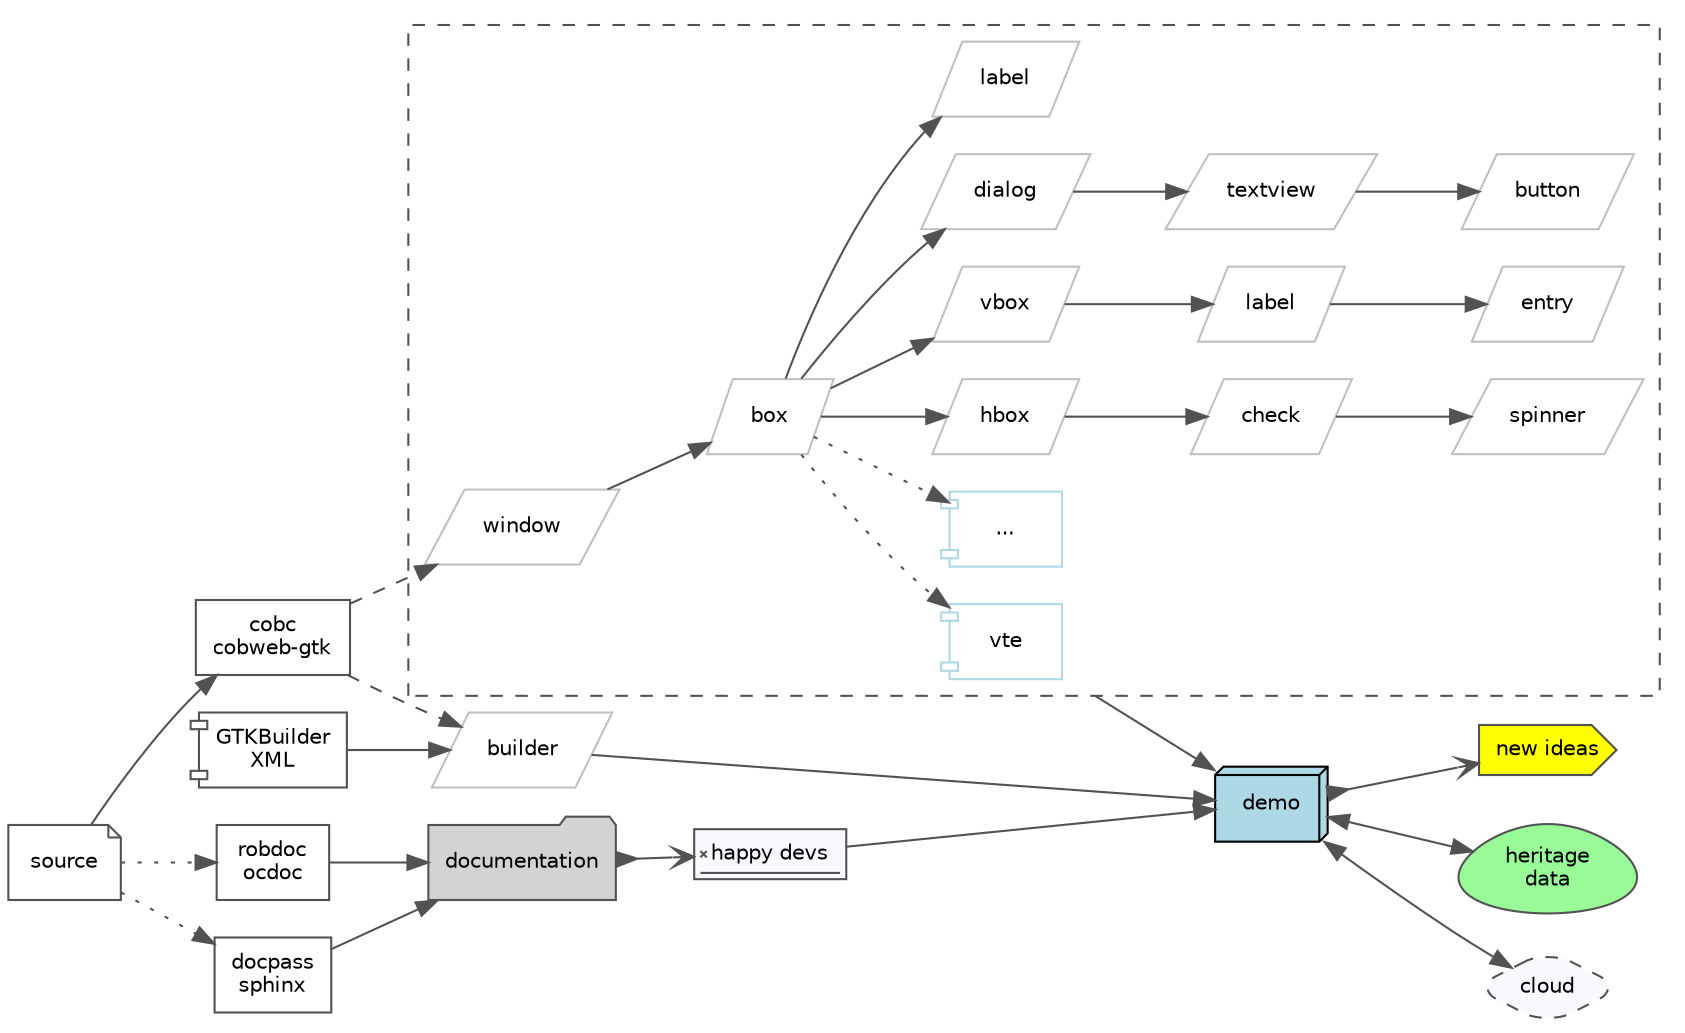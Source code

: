 digraph G {
  subgraph cluster_widgets {
      style=dashed;
      color=gray32;
      edge [fontname="Helvetica",fontsize=10,labelfontname="Helvetica",labelfontsize=10,color=gray32];
      node [fontname="Helvetica",fontsize=10,shape=parallelogram,color=gray];
      window -> box;
      box -> vte [style=dotted];
      box -> "..." [style=dotted];
      window, box, hbox, vbox, entry, spinner [color=gray];
      vte, "..." [shape=component,color=lightblue];
      hbox -> check -> spinner;
      box -> dialog;
      dialog -> textview -> button;
      box -> gtklabel1;
      box -> vbox;
      vbox -> gtklabel2;
      gtklabel2 -> entry;
      box -> hbox;
      gtklabel1, gtklabel2 [label="label"];
      
  }
  edge [fontname="Helvetica",fontsize=10,labelfontname="Helvetica",labelfontsize=10,color=gray32];
  node [fontname="Helvetica",fontsize=10,shape=box,color=gray32];
  rankdir=LR;
  compound=true;
  source -> cobc;
  cobc [label="cobc\ncobweb-gtk"];
  cobc -> builder [style=dashed];
  builder -> demo;
  xml [shape=component,label="GTKBuilder\nXML"];
  xml -> builder;
  cobc -> window [style=dashed];
  vte -> demo [ltail=cluster_widgets];
  demo -> profit [arrowhead=open,arrowtail=inv,dir=both];
  source -> robodoc [style=dotted];
  source -> docpass [style=dotted];
  robodoc [label="robdoc\nocdoc"];
  docpass [label="docpass\nsphinx"];
  robodoc -> documentation;
  docpass -> documentation;
  builder [shape=parallelogram,color=gray];
  documentation [shape=folder,fillcolor=lightgray,style=filled];
  documentation->happy [arrowhead=open,arrowtail=inv,dir=both];
  demo [fillcolor=lightblue,style=filled,shape=box3d,color=black];
  profit [shape=cds,fillcolor=yellow,style=filled,label="new ideas"];
  happy [shape=signature,fillcolor=ghostwhite,style=filled,label="happy devs"];
  happy -> demo;
  demo -> legacydata [dir=both];
  demo -> cloud [dir=both];
  legacydata [shape=egg,style=filled,fillcolor=palegreen,label="heritage\ndata"];
  cloud [shape=diamond,style="rounded,dashed,filled",label="cloud",fillcolor=ghostwhite];
  source [shape=note];
}

